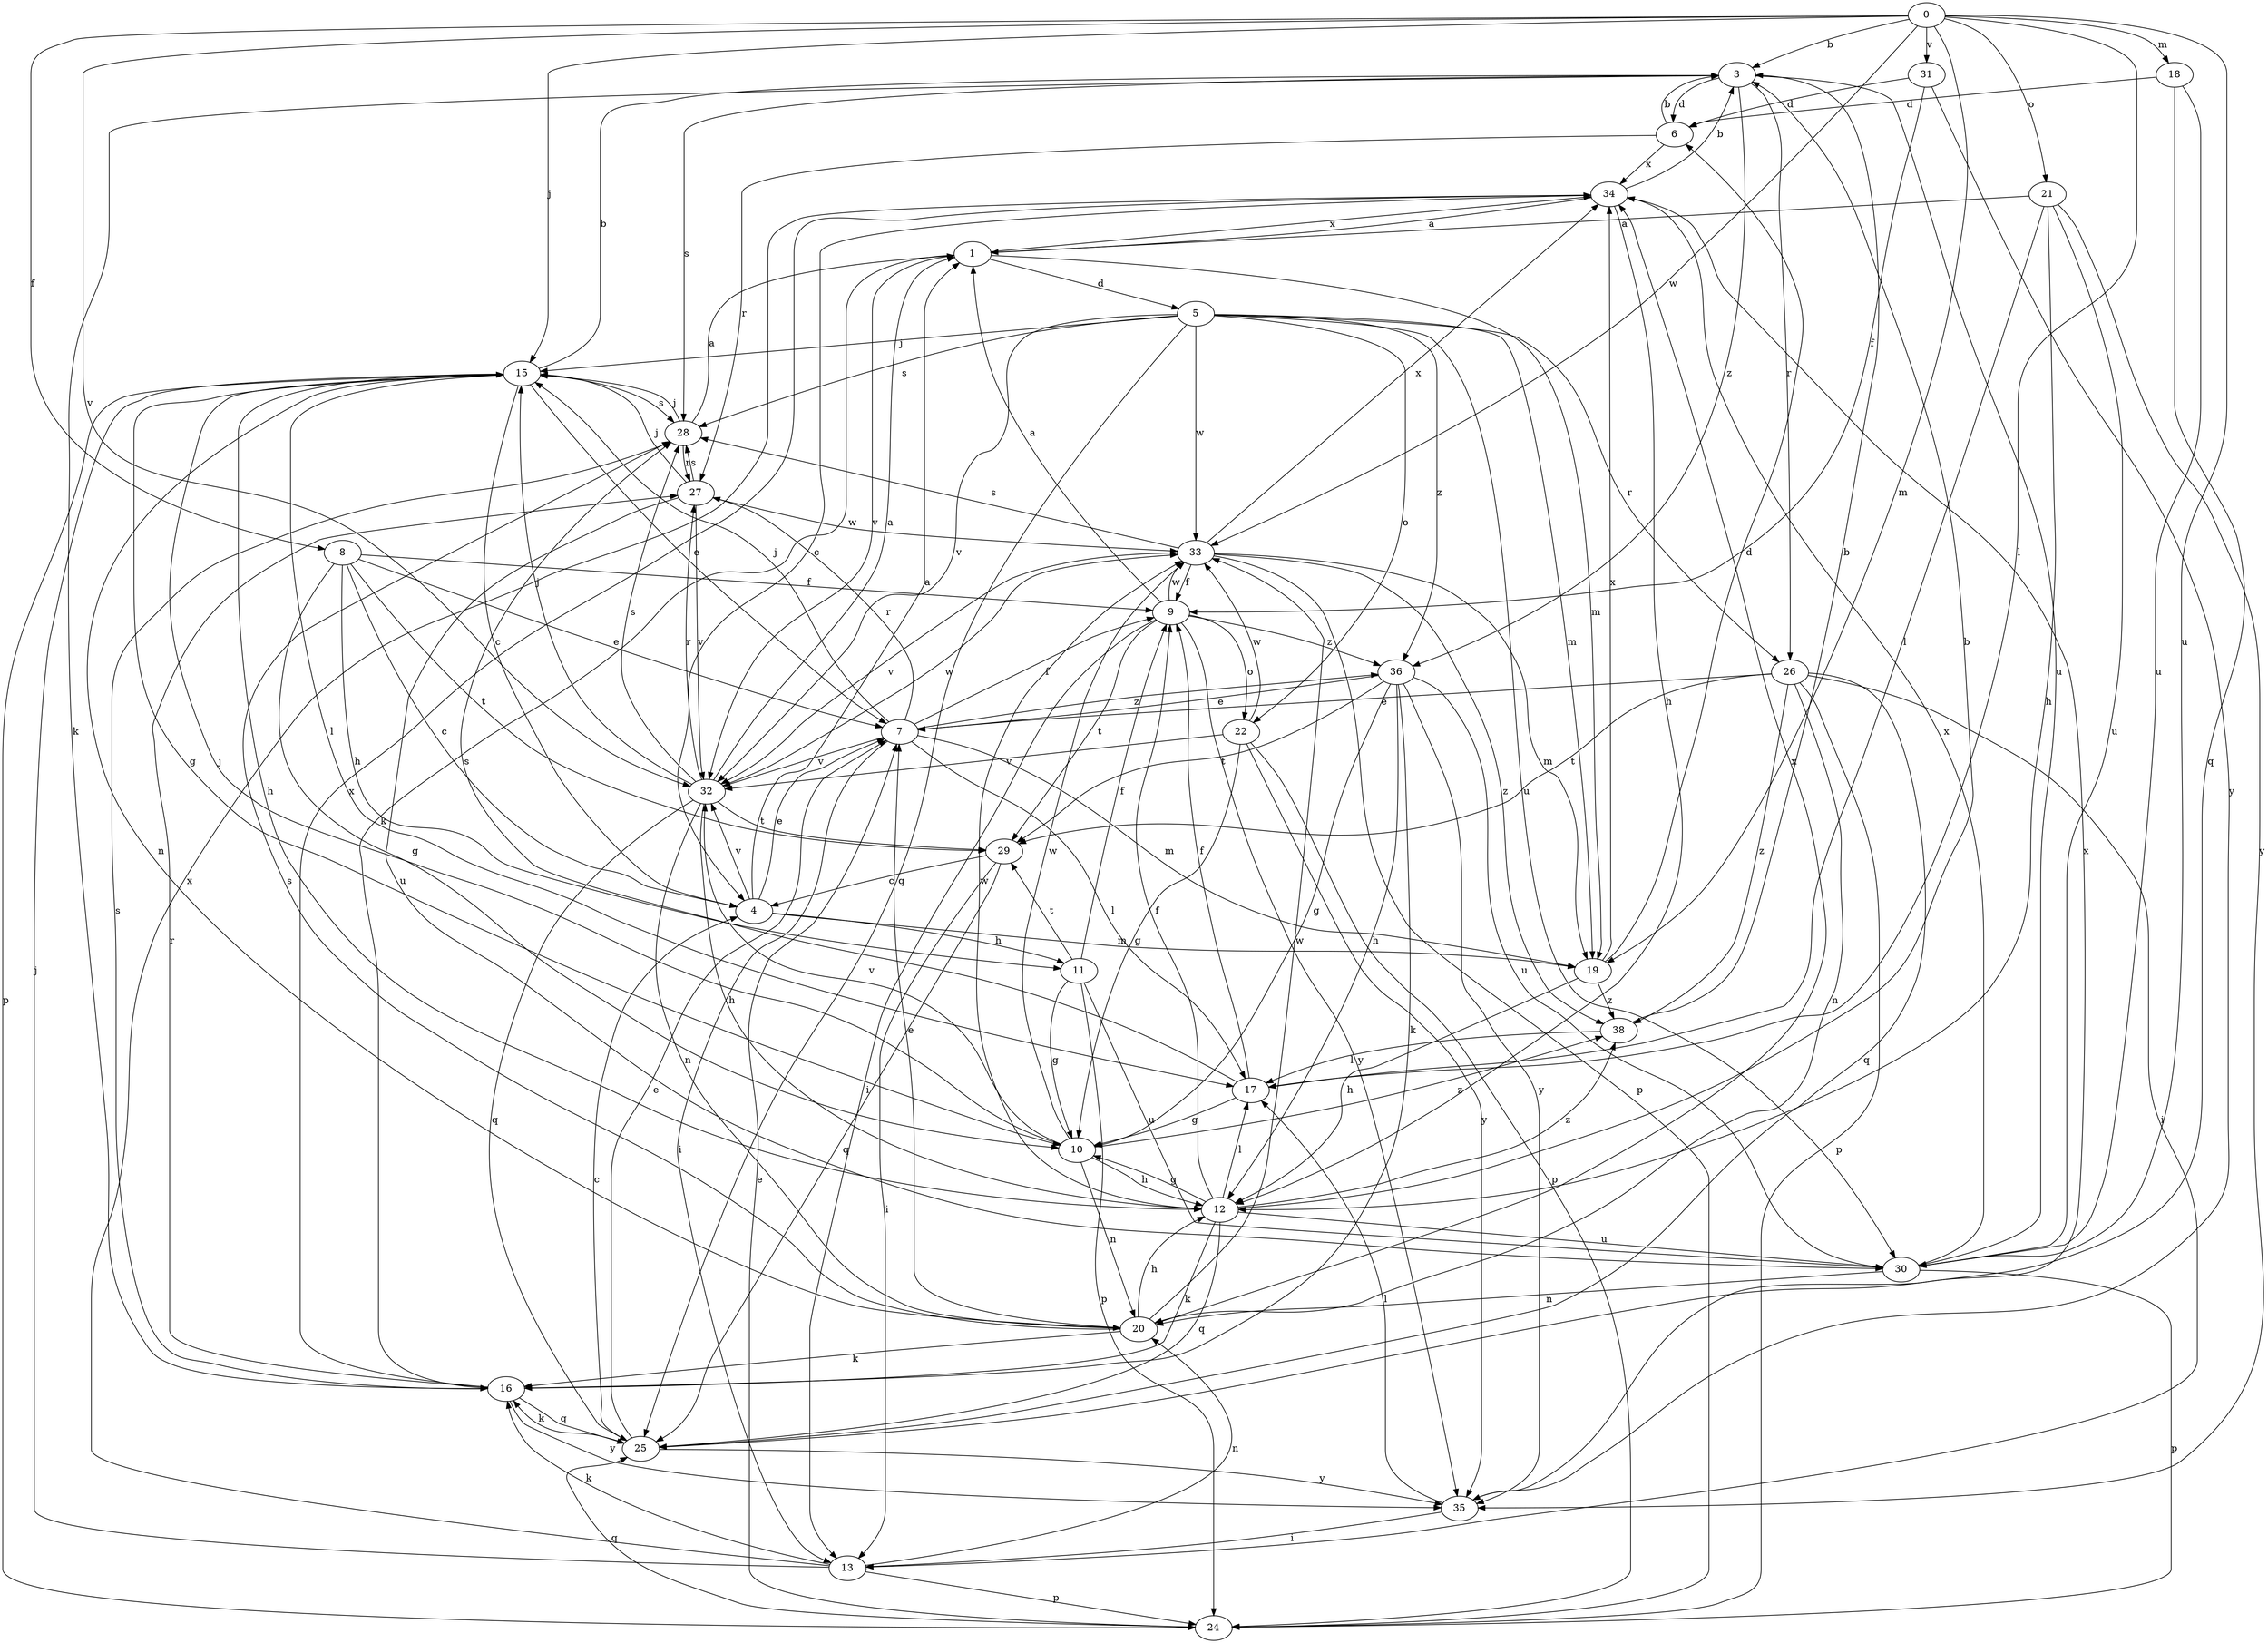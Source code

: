 strict digraph  {
0;
1;
3;
4;
5;
6;
7;
8;
9;
10;
11;
12;
13;
15;
16;
17;
18;
19;
20;
21;
22;
24;
25;
26;
27;
28;
29;
30;
31;
32;
33;
34;
35;
36;
38;
0 -> 3  [label=b];
0 -> 8  [label=f];
0 -> 15  [label=j];
0 -> 17  [label=l];
0 -> 18  [label=m];
0 -> 19  [label=m];
0 -> 21  [label=o];
0 -> 30  [label=u];
0 -> 31  [label=v];
0 -> 32  [label=v];
0 -> 33  [label=w];
1 -> 5  [label=d];
1 -> 16  [label=k];
1 -> 19  [label=m];
1 -> 32  [label=v];
1 -> 34  [label=x];
3 -> 6  [label=d];
3 -> 16  [label=k];
3 -> 26  [label=r];
3 -> 28  [label=s];
3 -> 30  [label=u];
3 -> 36  [label=z];
4 -> 1  [label=a];
4 -> 7  [label=e];
4 -> 11  [label=h];
4 -> 19  [label=m];
4 -> 32  [label=v];
5 -> 15  [label=j];
5 -> 19  [label=m];
5 -> 22  [label=o];
5 -> 25  [label=q];
5 -> 26  [label=r];
5 -> 28  [label=s];
5 -> 30  [label=u];
5 -> 32  [label=v];
5 -> 33  [label=w];
5 -> 36  [label=z];
6 -> 3  [label=b];
6 -> 27  [label=r];
6 -> 34  [label=x];
7 -> 9  [label=f];
7 -> 13  [label=i];
7 -> 15  [label=j];
7 -> 17  [label=l];
7 -> 19  [label=m];
7 -> 27  [label=r];
7 -> 32  [label=v];
7 -> 36  [label=z];
8 -> 4  [label=c];
8 -> 7  [label=e];
8 -> 9  [label=f];
8 -> 10  [label=g];
8 -> 11  [label=h];
8 -> 29  [label=t];
9 -> 1  [label=a];
9 -> 13  [label=i];
9 -> 22  [label=o];
9 -> 29  [label=t];
9 -> 33  [label=w];
9 -> 35  [label=y];
9 -> 36  [label=z];
10 -> 12  [label=h];
10 -> 15  [label=j];
10 -> 20  [label=n];
10 -> 32  [label=v];
10 -> 33  [label=w];
10 -> 38  [label=z];
11 -> 9  [label=f];
11 -> 10  [label=g];
11 -> 24  [label=p];
11 -> 29  [label=t];
11 -> 30  [label=u];
12 -> 3  [label=b];
12 -> 9  [label=f];
12 -> 10  [label=g];
12 -> 16  [label=k];
12 -> 17  [label=l];
12 -> 25  [label=q];
12 -> 30  [label=u];
12 -> 33  [label=w];
12 -> 38  [label=z];
13 -> 15  [label=j];
13 -> 16  [label=k];
13 -> 20  [label=n];
13 -> 24  [label=p];
13 -> 34  [label=x];
15 -> 3  [label=b];
15 -> 4  [label=c];
15 -> 7  [label=e];
15 -> 10  [label=g];
15 -> 12  [label=h];
15 -> 17  [label=l];
15 -> 20  [label=n];
15 -> 24  [label=p];
15 -> 28  [label=s];
16 -> 25  [label=q];
16 -> 27  [label=r];
16 -> 28  [label=s];
16 -> 34  [label=x];
16 -> 35  [label=y];
17 -> 9  [label=f];
17 -> 10  [label=g];
17 -> 28  [label=s];
18 -> 6  [label=d];
18 -> 25  [label=q];
18 -> 30  [label=u];
19 -> 6  [label=d];
19 -> 12  [label=h];
19 -> 34  [label=x];
19 -> 38  [label=z];
20 -> 7  [label=e];
20 -> 12  [label=h];
20 -> 16  [label=k];
20 -> 28  [label=s];
20 -> 33  [label=w];
20 -> 34  [label=x];
21 -> 1  [label=a];
21 -> 12  [label=h];
21 -> 17  [label=l];
21 -> 30  [label=u];
21 -> 35  [label=y];
22 -> 10  [label=g];
22 -> 24  [label=p];
22 -> 32  [label=v];
22 -> 33  [label=w];
22 -> 35  [label=y];
24 -> 7  [label=e];
24 -> 25  [label=q];
25 -> 4  [label=c];
25 -> 7  [label=e];
25 -> 16  [label=k];
25 -> 35  [label=y];
26 -> 7  [label=e];
26 -> 13  [label=i];
26 -> 20  [label=n];
26 -> 24  [label=p];
26 -> 25  [label=q];
26 -> 29  [label=t];
26 -> 38  [label=z];
27 -> 15  [label=j];
27 -> 28  [label=s];
27 -> 30  [label=u];
27 -> 32  [label=v];
27 -> 33  [label=w];
28 -> 1  [label=a];
28 -> 15  [label=j];
28 -> 27  [label=r];
29 -> 4  [label=c];
29 -> 13  [label=i];
29 -> 25  [label=q];
30 -> 20  [label=n];
30 -> 24  [label=p];
30 -> 34  [label=x];
31 -> 6  [label=d];
31 -> 9  [label=f];
31 -> 35  [label=y];
32 -> 1  [label=a];
32 -> 12  [label=h];
32 -> 15  [label=j];
32 -> 20  [label=n];
32 -> 25  [label=q];
32 -> 27  [label=r];
32 -> 28  [label=s];
32 -> 29  [label=t];
32 -> 33  [label=w];
33 -> 9  [label=f];
33 -> 19  [label=m];
33 -> 24  [label=p];
33 -> 28  [label=s];
33 -> 32  [label=v];
33 -> 34  [label=x];
33 -> 38  [label=z];
34 -> 1  [label=a];
34 -> 3  [label=b];
34 -> 4  [label=c];
34 -> 12  [label=h];
35 -> 13  [label=i];
35 -> 17  [label=l];
35 -> 34  [label=x];
36 -> 7  [label=e];
36 -> 10  [label=g];
36 -> 12  [label=h];
36 -> 16  [label=k];
36 -> 29  [label=t];
36 -> 30  [label=u];
36 -> 35  [label=y];
38 -> 3  [label=b];
38 -> 17  [label=l];
}
